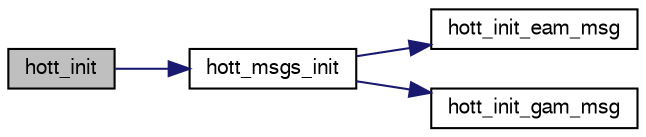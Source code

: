 digraph "hott_init"
{
  edge [fontname="FreeSans",fontsize="10",labelfontname="FreeSans",labelfontsize="10"];
  node [fontname="FreeSans",fontsize="10",shape=record];
  rankdir="LR";
  Node1 [label="hott_init",height=0.2,width=0.4,color="black", fillcolor="grey75", style="filled", fontcolor="black"];
  Node1 -> Node2 [color="midnightblue",fontsize="10",style="solid",fontname="FreeSans"];
  Node2 [label="hott_msgs_init",height=0.2,width=0.4,color="black", fillcolor="white", style="filled",URL="$hott_2hott_8c.html#a9419bb50d38f5b7688a31fa4fecbc6c4",tooltip="Initializes a HoTT GPS message (Receiver answer type !Not Smartbox) "];
  Node2 -> Node3 [color="midnightblue",fontsize="10",style="solid",fontname="FreeSans"];
  Node3 [label="hott_init_eam_msg",height=0.2,width=0.4,color="black", fillcolor="white", style="filled",URL="$hott__eam_8h.html#a3f66274ca586115b1e8b23149c92f619"];
  Node2 -> Node4 [color="midnightblue",fontsize="10",style="solid",fontname="FreeSans"];
  Node4 [label="hott_init_gam_msg",height=0.2,width=0.4,color="black", fillcolor="white", style="filled",URL="$hott__gam_8h.html#a72488f40d845bd2ac9dd4d6560d4c3e8"];
}

